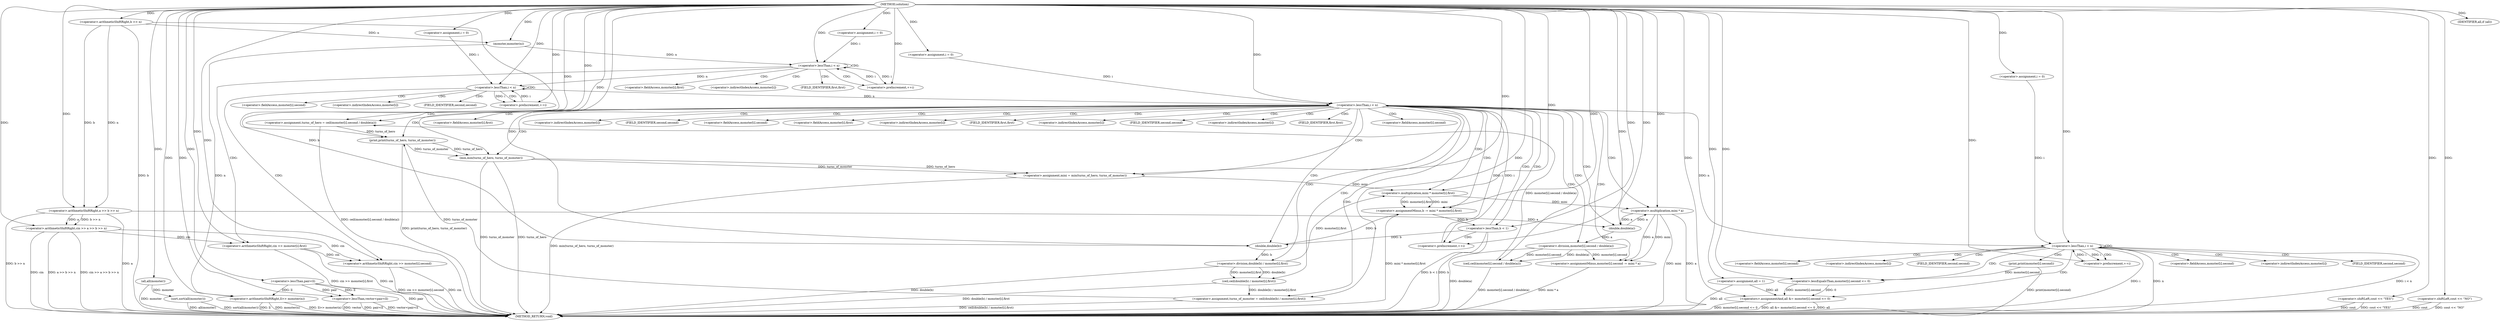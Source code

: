 digraph "solution" {  
"1001632" [label = "(METHOD,solution)" ]
"1001800" [label = "(METHOD_RETURN,void)" ]
"1001637" [label = "(<operator>.arithmeticShiftRight,cin >> a >> b >> n)" ]
"1001690" [label = "(sort,sort(all(monster)))" ]
"1001762" [label = "(<operator>.assignment,all = 1)" ]
"1001645" [label = "(<operator>.lessThan,vector<pair<ll)" ]
"1001650" [label = "(<operator>.arithmeticShiftRight,ll>> monster(n))" ]
"1001656" [label = "(<operator>.assignment,i = 0)" ]
"1001659" [label = "(<operator>.lessThan,i < n)" ]
"1001662" [label = "(<operator>.preIncrement,++i)" ]
"1001674" [label = "(<operator>.assignment,i = 0)" ]
"1001677" [label = "(<operator>.lessThan,i < n)" ]
"1001680" [label = "(<operator>.preIncrement,++i)" ]
"1001695" [label = "(<operator>.assignment,i = 0)" ]
"1001698" [label = "(<operator>.lessThan,i < n)" ]
"1001701" [label = "(<operator>.preIncrement,++i)" ]
"1001767" [label = "(<operator>.assignment,i = 0)" ]
"1001770" [label = "(<operator>.lessThan,i < n)" ]
"1001773" [label = "(<operator>.preIncrement,++i)" ]
"1001792" [label = "(IDENTIFIER,all,if (all))" ]
"1001793" [label = "(<operator>.shiftLeft,cout << \"YES\")" ]
"1001639" [label = "(<operator>.arithmeticShiftRight,a >> b >> n)" ]
"1001665" [label = "(<operator>.arithmeticShiftRight,cin >> monster[i].first)" ]
"1001683" [label = "(<operator>.arithmeticShiftRight,cin >> monster[i].second)" ]
"1001691" [label = "(all,all(monster))" ]
"1001705" [label = "(<operator>.assignment,turns_of_hero = ceil(monster[i].second / double(a)))" ]
"1001717" [label = "(<operator>.assignment,turns_of_monster = ceil(double(b) / monster[i].first))" ]
"1001728" [label = "(print,print(turns_of_hero, turns_of_monster))" ]
"1001732" [label = "(<operator>.assignment,mini = min(turns_of_hero, turns_of_monster))" ]
"1001737" [label = "(<operator>.assignmentMinus,b -= mini * monster[i].first)" ]
"1001746" [label = "(<operator>.assignmentMinus,monster[i].second -= mini * a)" ]
"1001776" [label = "(print,print(monster[i].second))" ]
"1001782" [label = "(<operators>.assignmentAnd,all &= monster[i].second <= 0)" ]
"1001797" [label = "(<operator>.shiftLeft,cout << \"NO\")" ]
"1001641" [label = "(<operator>.arithmeticShiftRight,b >> n)" ]
"1001647" [label = "(<operator>.lessThan,pair<ll)" ]
"1001652" [label = "(monster,monster(n))" ]
"1001756" [label = "(<operator>.lessThan,b < 1)" ]
"1001707" [label = "(ceil,ceil(monster[i].second / double(a)))" ]
"1001719" [label = "(ceil,ceil(double(b) / monster[i].first))" ]
"1001734" [label = "(min,min(turns_of_hero, turns_of_monster))" ]
"1001739" [label = "(<operator>.multiplication,mini * monster[i].first)" ]
"1001752" [label = "(<operator>.multiplication,mini * a)" ]
"1001784" [label = "(<operator>.lessEqualsThan,monster[i].second <= 0)" ]
"1001708" [label = "(<operator>.division,monster[i].second / double(a))" ]
"1001720" [label = "(<operator>.division,double(b) / monster[i].first)" ]
"1001714" [label = "(double,double(a))" ]
"1001721" [label = "(double,double(b))" ]
"1001667" [label = "(<operator>.fieldAccess,monster[i].first)" ]
"1001685" [label = "(<operator>.fieldAccess,monster[i].second)" ]
"1001747" [label = "(<operator>.fieldAccess,monster[i].second)" ]
"1001777" [label = "(<operator>.fieldAccess,monster[i].second)" ]
"1001668" [label = "(<operator>.indirectIndexAccess,monster[i])" ]
"1001671" [label = "(FIELD_IDENTIFIER,first,first)" ]
"1001686" [label = "(<operator>.indirectIndexAccess,monster[i])" ]
"1001689" [label = "(FIELD_IDENTIFIER,second,second)" ]
"1001741" [label = "(<operator>.fieldAccess,monster[i].first)" ]
"1001748" [label = "(<operator>.indirectIndexAccess,monster[i])" ]
"1001751" [label = "(FIELD_IDENTIFIER,second,second)" ]
"1001778" [label = "(<operator>.indirectIndexAccess,monster[i])" ]
"1001781" [label = "(FIELD_IDENTIFIER,second,second)" ]
"1001785" [label = "(<operator>.fieldAccess,monster[i].second)" ]
"1001709" [label = "(<operator>.fieldAccess,monster[i].second)" ]
"1001723" [label = "(<operator>.fieldAccess,monster[i].first)" ]
"1001742" [label = "(<operator>.indirectIndexAccess,monster[i])" ]
"1001745" [label = "(FIELD_IDENTIFIER,first,first)" ]
"1001786" [label = "(<operator>.indirectIndexAccess,monster[i])" ]
"1001789" [label = "(FIELD_IDENTIFIER,second,second)" ]
"1001710" [label = "(<operator>.indirectIndexAccess,monster[i])" ]
"1001713" [label = "(FIELD_IDENTIFIER,second,second)" ]
"1001724" [label = "(<operator>.indirectIndexAccess,monster[i])" ]
"1001727" [label = "(FIELD_IDENTIFIER,first,first)" ]
  "1001637" -> "1001800"  [ label = "DDG: cin"] 
  "1001639" -> "1001800"  [ label = "DDG: a"] 
  "1001641" -> "1001800"  [ label = "DDG: b"] 
  "1001639" -> "1001800"  [ label = "DDG: b >> n"] 
  "1001637" -> "1001800"  [ label = "DDG: a >> b >> n"] 
  "1001637" -> "1001800"  [ label = "DDG: cin >> a >> b >> n"] 
  "1001645" -> "1001800"  [ label = "DDG: pair<ll"] 
  "1001645" -> "1001800"  [ label = "DDG: vector<pair<ll"] 
  "1001650" -> "1001800"  [ label = "DDG: ll"] 
  "1001650" -> "1001800"  [ label = "DDG: monster(n)"] 
  "1001650" -> "1001800"  [ label = "DDG: ll>> monster(n)"] 
  "1001691" -> "1001800"  [ label = "DDG: monster"] 
  "1001690" -> "1001800"  [ label = "DDG: all(monster)"] 
  "1001690" -> "1001800"  [ label = "DDG: sort(all(monster))"] 
  "1001708" -> "1001800"  [ label = "DDG: double(a)"] 
  "1001707" -> "1001800"  [ label = "DDG: monster[i].second / double(a)"] 
  "1001705" -> "1001800"  [ label = "DDG: ceil(monster[i].second / double(a))"] 
  "1001720" -> "1001800"  [ label = "DDG: double(b)"] 
  "1001719" -> "1001800"  [ label = "DDG: double(b) / monster[i].first"] 
  "1001717" -> "1001800"  [ label = "DDG: ceil(double(b) / monster[i].first)"] 
  "1001728" -> "1001800"  [ label = "DDG: print(turns_of_hero, turns_of_monster)"] 
  "1001734" -> "1001800"  [ label = "DDG: turns_of_hero"] 
  "1001734" -> "1001800"  [ label = "DDG: turns_of_monster"] 
  "1001732" -> "1001800"  [ label = "DDG: min(turns_of_hero, turns_of_monster)"] 
  "1001737" -> "1001800"  [ label = "DDG: mini * monster[i].first"] 
  "1001752" -> "1001800"  [ label = "DDG: mini"] 
  "1001752" -> "1001800"  [ label = "DDG: a"] 
  "1001746" -> "1001800"  [ label = "DDG: mini * a"] 
  "1001756" -> "1001800"  [ label = "DDG: b"] 
  "1001756" -> "1001800"  [ label = "DDG: b < 1"] 
  "1001762" -> "1001800"  [ label = "DDG: all"] 
  "1001770" -> "1001800"  [ label = "DDG: i"] 
  "1001770" -> "1001800"  [ label = "DDG: n"] 
  "1001770" -> "1001800"  [ label = "DDG: i < n"] 
  "1001797" -> "1001800"  [ label = "DDG: cout"] 
  "1001797" -> "1001800"  [ label = "DDG: cout << \"NO\""] 
  "1001793" -> "1001800"  [ label = "DDG: cout"] 
  "1001793" -> "1001800"  [ label = "DDG: cout << \"YES\""] 
  "1001776" -> "1001800"  [ label = "DDG: print(monster[i].second)"] 
  "1001782" -> "1001800"  [ label = "DDG: all"] 
  "1001782" -> "1001800"  [ label = "DDG: monster[i].second <= 0"] 
  "1001782" -> "1001800"  [ label = "DDG: all &= monster[i].second <= 0"] 
  "1001683" -> "1001800"  [ label = "DDG: cin"] 
  "1001683" -> "1001800"  [ label = "DDG: cin >> monster[i].second"] 
  "1001665" -> "1001800"  [ label = "DDG: cin"] 
  "1001665" -> "1001800"  [ label = "DDG: cin >> monster[i].first"] 
  "1001645" -> "1001800"  [ label = "DDG: vector"] 
  "1001647" -> "1001800"  [ label = "DDG: pair"] 
  "1001632" -> "1001762"  [ label = "DDG: "] 
  "1001632" -> "1001637"  [ label = "DDG: "] 
  "1001639" -> "1001637"  [ label = "DDG: a"] 
  "1001639" -> "1001637"  [ label = "DDG: b >> n"] 
  "1001632" -> "1001656"  [ label = "DDG: "] 
  "1001632" -> "1001674"  [ label = "DDG: "] 
  "1001691" -> "1001690"  [ label = "DDG: monster"] 
  "1001632" -> "1001695"  [ label = "DDG: "] 
  "1001632" -> "1001767"  [ label = "DDG: "] 
  "1001632" -> "1001792"  [ label = "DDG: "] 
  "1001632" -> "1001639"  [ label = "DDG: "] 
  "1001641" -> "1001639"  [ label = "DDG: b"] 
  "1001641" -> "1001639"  [ label = "DDG: n"] 
  "1001632" -> "1001645"  [ label = "DDG: "] 
  "1001647" -> "1001645"  [ label = "DDG: pair"] 
  "1001647" -> "1001645"  [ label = "DDG: ll"] 
  "1001647" -> "1001650"  [ label = "DDG: ll"] 
  "1001632" -> "1001650"  [ label = "DDG: "] 
  "1001652" -> "1001650"  [ label = "DDG: n"] 
  "1001656" -> "1001659"  [ label = "DDG: i"] 
  "1001662" -> "1001659"  [ label = "DDG: i"] 
  "1001632" -> "1001659"  [ label = "DDG: "] 
  "1001652" -> "1001659"  [ label = "DDG: n"] 
  "1001659" -> "1001662"  [ label = "DDG: i"] 
  "1001632" -> "1001662"  [ label = "DDG: "] 
  "1001674" -> "1001677"  [ label = "DDG: i"] 
  "1001680" -> "1001677"  [ label = "DDG: i"] 
  "1001632" -> "1001677"  [ label = "DDG: "] 
  "1001659" -> "1001677"  [ label = "DDG: n"] 
  "1001677" -> "1001680"  [ label = "DDG: i"] 
  "1001632" -> "1001680"  [ label = "DDG: "] 
  "1001632" -> "1001691"  [ label = "DDG: "] 
  "1001695" -> "1001698"  [ label = "DDG: i"] 
  "1001701" -> "1001698"  [ label = "DDG: i"] 
  "1001632" -> "1001698"  [ label = "DDG: "] 
  "1001677" -> "1001698"  [ label = "DDG: n"] 
  "1001698" -> "1001701"  [ label = "DDG: i"] 
  "1001632" -> "1001701"  [ label = "DDG: "] 
  "1001707" -> "1001705"  [ label = "DDG: monster[i].second / double(a)"] 
  "1001719" -> "1001717"  [ label = "DDG: double(b) / monster[i].first"] 
  "1001734" -> "1001732"  [ label = "DDG: turns_of_monster"] 
  "1001734" -> "1001732"  [ label = "DDG: turns_of_hero"] 
  "1001739" -> "1001737"  [ label = "DDG: monster[i].first"] 
  "1001739" -> "1001737"  [ label = "DDG: mini"] 
  "1001752" -> "1001746"  [ label = "DDG: mini"] 
  "1001752" -> "1001746"  [ label = "DDG: a"] 
  "1001767" -> "1001770"  [ label = "DDG: i"] 
  "1001773" -> "1001770"  [ label = "DDG: i"] 
  "1001632" -> "1001770"  [ label = "DDG: "] 
  "1001698" -> "1001770"  [ label = "DDG: n"] 
  "1001770" -> "1001773"  [ label = "DDG: i"] 
  "1001632" -> "1001773"  [ label = "DDG: "] 
  "1001632" -> "1001793"  [ label = "DDG: "] 
  "1001632" -> "1001641"  [ label = "DDG: "] 
  "1001632" -> "1001647"  [ label = "DDG: "] 
  "1001641" -> "1001652"  [ label = "DDG: n"] 
  "1001632" -> "1001652"  [ label = "DDG: "] 
  "1001637" -> "1001665"  [ label = "DDG: cin"] 
  "1001632" -> "1001665"  [ label = "DDG: "] 
  "1001637" -> "1001683"  [ label = "DDG: cin"] 
  "1001665" -> "1001683"  [ label = "DDG: cin"] 
  "1001632" -> "1001683"  [ label = "DDG: "] 
  "1001632" -> "1001705"  [ label = "DDG: "] 
  "1001632" -> "1001717"  [ label = "DDG: "] 
  "1001705" -> "1001728"  [ label = "DDG: turns_of_hero"] 
  "1001632" -> "1001728"  [ label = "DDG: "] 
  "1001717" -> "1001728"  [ label = "DDG: turns_of_monster"] 
  "1001632" -> "1001732"  [ label = "DDG: "] 
  "1001721" -> "1001737"  [ label = "DDG: b"] 
  "1001632" -> "1001737"  [ label = "DDG: "] 
  "1001708" -> "1001746"  [ label = "DDG: monster[i].second"] 
  "1001762" -> "1001782"  [ label = "DDG: all"] 
  "1001632" -> "1001782"  [ label = "DDG: "] 
  "1001784" -> "1001782"  [ label = "DDG: 0"] 
  "1001784" -> "1001782"  [ label = "DDG: monster[i].second"] 
  "1001632" -> "1001797"  [ label = "DDG: "] 
  "1001708" -> "1001707"  [ label = "DDG: double(a)"] 
  "1001708" -> "1001707"  [ label = "DDG: monster[i].second"] 
  "1001720" -> "1001719"  [ label = "DDG: double(b)"] 
  "1001720" -> "1001719"  [ label = "DDG: monster[i].first"] 
  "1001728" -> "1001734"  [ label = "DDG: turns_of_hero"] 
  "1001632" -> "1001734"  [ label = "DDG: "] 
  "1001728" -> "1001734"  [ label = "DDG: turns_of_monster"] 
  "1001732" -> "1001739"  [ label = "DDG: mini"] 
  "1001632" -> "1001739"  [ label = "DDG: "] 
  "1001720" -> "1001739"  [ label = "DDG: monster[i].first"] 
  "1001739" -> "1001752"  [ label = "DDG: mini"] 
  "1001632" -> "1001752"  [ label = "DDG: "] 
  "1001714" -> "1001752"  [ label = "DDG: a"] 
  "1001737" -> "1001756"  [ label = "DDG: b"] 
  "1001632" -> "1001756"  [ label = "DDG: "] 
  "1001776" -> "1001784"  [ label = "DDG: monster[i].second"] 
  "1001632" -> "1001784"  [ label = "DDG: "] 
  "1001714" -> "1001708"  [ label = "DDG: a"] 
  "1001721" -> "1001720"  [ label = "DDG: b"] 
  "1001639" -> "1001714"  [ label = "DDG: a"] 
  "1001752" -> "1001714"  [ label = "DDG: a"] 
  "1001632" -> "1001714"  [ label = "DDG: "] 
  "1001641" -> "1001721"  [ label = "DDG: b"] 
  "1001756" -> "1001721"  [ label = "DDG: b"] 
  "1001632" -> "1001721"  [ label = "DDG: "] 
  "1001659" -> "1001662"  [ label = "CDG: "] 
  "1001659" -> "1001665"  [ label = "CDG: "] 
  "1001659" -> "1001667"  [ label = "CDG: "] 
  "1001659" -> "1001659"  [ label = "CDG: "] 
  "1001659" -> "1001671"  [ label = "CDG: "] 
  "1001659" -> "1001668"  [ label = "CDG: "] 
  "1001677" -> "1001689"  [ label = "CDG: "] 
  "1001677" -> "1001683"  [ label = "CDG: "] 
  "1001677" -> "1001685"  [ label = "CDG: "] 
  "1001677" -> "1001680"  [ label = "CDG: "] 
  "1001677" -> "1001686"  [ label = "CDG: "] 
  "1001677" -> "1001677"  [ label = "CDG: "] 
  "1001698" -> "1001705"  [ label = "CDG: "] 
  "1001698" -> "1001756"  [ label = "CDG: "] 
  "1001698" -> "1001739"  [ label = "CDG: "] 
  "1001698" -> "1001728"  [ label = "CDG: "] 
  "1001698" -> "1001748"  [ label = "CDG: "] 
  "1001698" -> "1001741"  [ label = "CDG: "] 
  "1001698" -> "1001745"  [ label = "CDG: "] 
  "1001698" -> "1001747"  [ label = "CDG: "] 
  "1001698" -> "1001717"  [ label = "CDG: "] 
  "1001698" -> "1001713"  [ label = "CDG: "] 
  "1001698" -> "1001751"  [ label = "CDG: "] 
  "1001698" -> "1001732"  [ label = "CDG: "] 
  "1001698" -> "1001710"  [ label = "CDG: "] 
  "1001698" -> "1001707"  [ label = "CDG: "] 
  "1001698" -> "1001727"  [ label = "CDG: "] 
  "1001698" -> "1001734"  [ label = "CDG: "] 
  "1001698" -> "1001714"  [ label = "CDG: "] 
  "1001698" -> "1001752"  [ label = "CDG: "] 
  "1001698" -> "1001720"  [ label = "CDG: "] 
  "1001698" -> "1001719"  [ label = "CDG: "] 
  "1001698" -> "1001709"  [ label = "CDG: "] 
  "1001698" -> "1001737"  [ label = "CDG: "] 
  "1001698" -> "1001746"  [ label = "CDG: "] 
  "1001698" -> "1001742"  [ label = "CDG: "] 
  "1001698" -> "1001708"  [ label = "CDG: "] 
  "1001698" -> "1001721"  [ label = "CDG: "] 
  "1001698" -> "1001723"  [ label = "CDG: "] 
  "1001698" -> "1001724"  [ label = "CDG: "] 
  "1001770" -> "1001781"  [ label = "CDG: "] 
  "1001770" -> "1001782"  [ label = "CDG: "] 
  "1001770" -> "1001777"  [ label = "CDG: "] 
  "1001770" -> "1001770"  [ label = "CDG: "] 
  "1001770" -> "1001785"  [ label = "CDG: "] 
  "1001770" -> "1001778"  [ label = "CDG: "] 
  "1001770" -> "1001786"  [ label = "CDG: "] 
  "1001770" -> "1001776"  [ label = "CDG: "] 
  "1001770" -> "1001773"  [ label = "CDG: "] 
  "1001770" -> "1001784"  [ label = "CDG: "] 
  "1001770" -> "1001789"  [ label = "CDG: "] 
  "1001756" -> "1001701"  [ label = "CDG: "] 
  "1001756" -> "1001698"  [ label = "CDG: "] 
}
